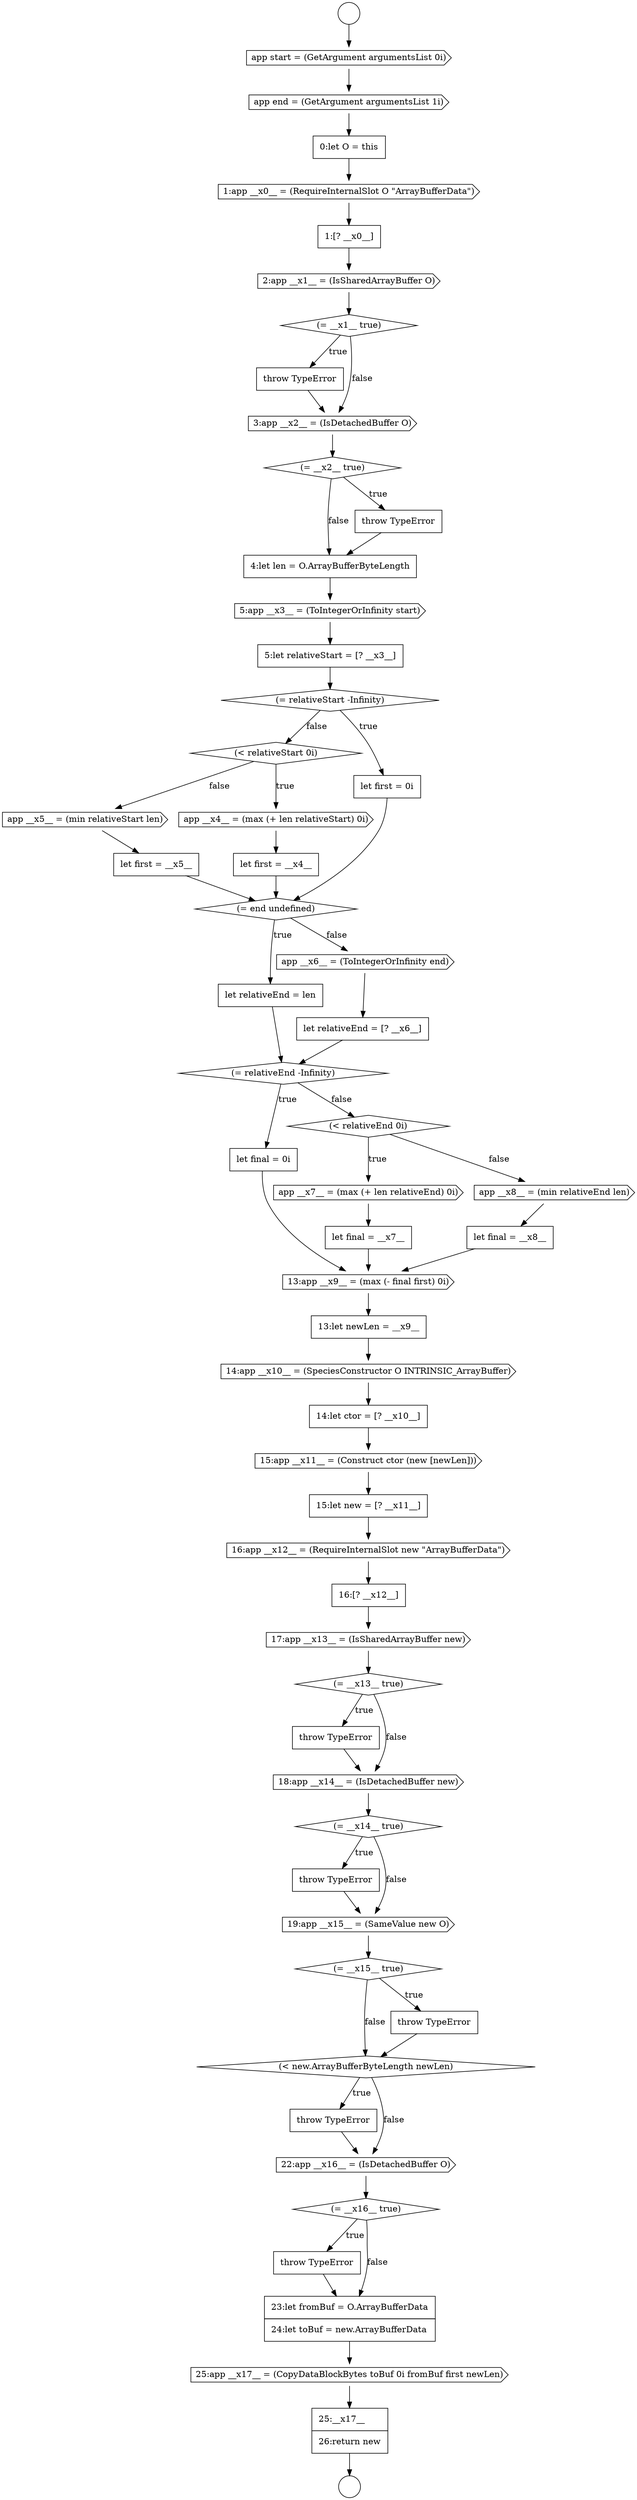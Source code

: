 digraph {
  node17946 [shape=none, margin=0, label=<<font color="black">
    <table border="0" cellborder="1" cellspacing="0" cellpadding="10">
      <tr><td align="left">let final = __x7__</td></tr>
    </table>
  </font>> color="black" fillcolor="white" style=filled]
  node17972 [shape=cds, label=<<font color="black">25:app __x17__ = (CopyDataBlockBytes toBuf 0i fromBuf first newLen)</font>> color="black" fillcolor="white" style=filled]
  node17916 [shape=circle label=" " color="black" fillcolor="white" style=filled]
  node17919 [shape=none, margin=0, label=<<font color="black">
    <table border="0" cellborder="1" cellspacing="0" cellpadding="10">
      <tr><td align="left">0:let O = this</td></tr>
    </table>
  </font>> color="black" fillcolor="white" style=filled]
  node17958 [shape=diamond, label=<<font color="black">(= __x13__ true)</font>> color="black" fillcolor="white" style=filled]
  node17967 [shape=none, margin=0, label=<<font color="black">
    <table border="0" cellborder="1" cellspacing="0" cellpadding="10">
      <tr><td align="left">throw TypeError</td></tr>
    </table>
  </font>> color="black" fillcolor="white" style=filled]
  node17957 [shape=cds, label=<<font color="black">17:app __x13__ = (IsSharedArrayBuffer new)</font>> color="black" fillcolor="white" style=filled]
  node17948 [shape=none, margin=0, label=<<font color="black">
    <table border="0" cellborder="1" cellspacing="0" cellpadding="10">
      <tr><td align="left">let final = __x8__</td></tr>
    </table>
  </font>> color="black" fillcolor="white" style=filled]
  node17970 [shape=none, margin=0, label=<<font color="black">
    <table border="0" cellborder="1" cellspacing="0" cellpadding="10">
      <tr><td align="left">throw TypeError</td></tr>
    </table>
  </font>> color="black" fillcolor="white" style=filled]
  node17956 [shape=none, margin=0, label=<<font color="black">
    <table border="0" cellborder="1" cellspacing="0" cellpadding="10">
      <tr><td align="left">16:[? __x12__]</td></tr>
    </table>
  </font>> color="black" fillcolor="white" style=filled]
  node17959 [shape=none, margin=0, label=<<font color="black">
    <table border="0" cellborder="1" cellspacing="0" cellpadding="10">
      <tr><td align="left">throw TypeError</td></tr>
    </table>
  </font>> color="black" fillcolor="white" style=filled]
  node17950 [shape=none, margin=0, label=<<font color="black">
    <table border="0" cellborder="1" cellspacing="0" cellpadding="10">
      <tr><td align="left">13:let newLen = __x9__</td></tr>
    </table>
  </font>> color="black" fillcolor="white" style=filled]
  node17920 [shape=cds, label=<<font color="black">1:app __x0__ = (RequireInternalSlot O &quot;ArrayBufferData&quot;)</font>> color="black" fillcolor="white" style=filled]
  node17969 [shape=diamond, label=<<font color="black">(= __x16__ true)</font>> color="black" fillcolor="white" style=filled]
  node17929 [shape=cds, label=<<font color="black">5:app __x3__ = (ToIntegerOrInfinity start)</font>> color="black" fillcolor="white" style=filled]
  node17924 [shape=none, margin=0, label=<<font color="black">
    <table border="0" cellborder="1" cellspacing="0" cellpadding="10">
      <tr><td align="left">throw TypeError</td></tr>
    </table>
  </font>> color="black" fillcolor="white" style=filled]
  node17925 [shape=cds, label=<<font color="black">3:app __x2__ = (IsDetachedBuffer O)</font>> color="black" fillcolor="white" style=filled]
  node17928 [shape=none, margin=0, label=<<font color="black">
    <table border="0" cellborder="1" cellspacing="0" cellpadding="10">
      <tr><td align="left">4:let len = O.ArrayBufferByteLength</td></tr>
    </table>
  </font>> color="black" fillcolor="white" style=filled]
  node17955 [shape=cds, label=<<font color="black">16:app __x12__ = (RequireInternalSlot new &quot;ArrayBufferData&quot;)</font>> color="black" fillcolor="white" style=filled]
  node17962 [shape=none, margin=0, label=<<font color="black">
    <table border="0" cellborder="1" cellspacing="0" cellpadding="10">
      <tr><td align="left">throw TypeError</td></tr>
    </table>
  </font>> color="black" fillcolor="white" style=filled]
  node17923 [shape=diamond, label=<<font color="black">(= __x1__ true)</font>> color="black" fillcolor="white" style=filled]
  node17966 [shape=diamond, label=<<font color="black">(&lt; new.ArrayBufferByteLength newLen)</font>> color="black" fillcolor="white" style=filled]
  node17933 [shape=diamond, label=<<font color="black">(&lt; relativeStart 0i)</font>> color="black" fillcolor="white" style=filled]
  node17938 [shape=diamond, label=<<font color="black">(= end undefined)</font>> color="black" fillcolor="white" style=filled]
  node17936 [shape=cds, label=<<font color="black">app __x5__ = (min relativeStart len)</font>> color="black" fillcolor="white" style=filled]
  node17945 [shape=cds, label=<<font color="black">app __x7__ = (max (+ len relativeEnd) 0i)</font>> color="black" fillcolor="white" style=filled]
  node17939 [shape=none, margin=0, label=<<font color="black">
    <table border="0" cellborder="1" cellspacing="0" cellpadding="10">
      <tr><td align="left">let relativeEnd = len</td></tr>
    </table>
  </font>> color="black" fillcolor="white" style=filled]
  node17942 [shape=diamond, label=<<font color="black">(= relativeEnd -Infinity)</font>> color="black" fillcolor="white" style=filled]
  node17963 [shape=cds, label=<<font color="black">19:app __x15__ = (SameValue new O)</font>> color="black" fillcolor="white" style=filled]
  node17915 [shape=circle label=" " color="black" fillcolor="white" style=filled]
  node17932 [shape=none, margin=0, label=<<font color="black">
    <table border="0" cellborder="1" cellspacing="0" cellpadding="10">
      <tr><td align="left">let first = 0i</td></tr>
    </table>
  </font>> color="black" fillcolor="white" style=filled]
  node17949 [shape=cds, label=<<font color="black">13:app __x9__ = (max (- final first) 0i)</font>> color="black" fillcolor="white" style=filled]
  node17931 [shape=diamond, label=<<font color="black">(= relativeStart -Infinity)</font>> color="black" fillcolor="white" style=filled]
  node17964 [shape=diamond, label=<<font color="black">(= __x15__ true)</font>> color="black" fillcolor="white" style=filled]
  node17952 [shape=none, margin=0, label=<<font color="black">
    <table border="0" cellborder="1" cellspacing="0" cellpadding="10">
      <tr><td align="left">14:let ctor = [? __x10__]</td></tr>
    </table>
  </font>> color="black" fillcolor="white" style=filled]
  node17918 [shape=cds, label=<<font color="black">app end = (GetArgument argumentsList 1i)</font>> color="black" fillcolor="white" style=filled]
  node17971 [shape=none, margin=0, label=<<font color="black">
    <table border="0" cellborder="1" cellspacing="0" cellpadding="10">
      <tr><td align="left">23:let fromBuf = O.ArrayBufferData</td></tr>
      <tr><td align="left">24:let toBuf = new.ArrayBufferData</td></tr>
    </table>
  </font>> color="black" fillcolor="white" style=filled]
  node17935 [shape=none, margin=0, label=<<font color="black">
    <table border="0" cellborder="1" cellspacing="0" cellpadding="10">
      <tr><td align="left">let first = __x4__</td></tr>
    </table>
  </font>> color="black" fillcolor="white" style=filled]
  node17926 [shape=diamond, label=<<font color="black">(= __x2__ true)</font>> color="black" fillcolor="white" style=filled]
  node17921 [shape=none, margin=0, label=<<font color="black">
    <table border="0" cellborder="1" cellspacing="0" cellpadding="10">
      <tr><td align="left">1:[? __x0__]</td></tr>
    </table>
  </font>> color="black" fillcolor="white" style=filled]
  node17940 [shape=cds, label=<<font color="black">app __x6__ = (ToIntegerOrInfinity end)</font>> color="black" fillcolor="white" style=filled]
  node17953 [shape=cds, label=<<font color="black">15:app __x11__ = (Construct ctor (new [newLen]))</font>> color="black" fillcolor="white" style=filled]
  node17968 [shape=cds, label=<<font color="black">22:app __x16__ = (IsDetachedBuffer O)</font>> color="black" fillcolor="white" style=filled]
  node17943 [shape=none, margin=0, label=<<font color="black">
    <table border="0" cellborder="1" cellspacing="0" cellpadding="10">
      <tr><td align="left">let final = 0i</td></tr>
    </table>
  </font>> color="black" fillcolor="white" style=filled]
  node17934 [shape=cds, label=<<font color="black">app __x4__ = (max (+ len relativeStart) 0i)</font>> color="black" fillcolor="white" style=filled]
  node17947 [shape=cds, label=<<font color="black">app __x8__ = (min relativeEnd len)</font>> color="black" fillcolor="white" style=filled]
  node17930 [shape=none, margin=0, label=<<font color="black">
    <table border="0" cellborder="1" cellspacing="0" cellpadding="10">
      <tr><td align="left">5:let relativeStart = [? __x3__]</td></tr>
    </table>
  </font>> color="black" fillcolor="white" style=filled]
  node17960 [shape=cds, label=<<font color="black">18:app __x14__ = (IsDetachedBuffer new)</font>> color="black" fillcolor="white" style=filled]
  node17951 [shape=cds, label=<<font color="black">14:app __x10__ = (SpeciesConstructor O INTRINSIC_ArrayBuffer)</font>> color="black" fillcolor="white" style=filled]
  node17917 [shape=cds, label=<<font color="black">app start = (GetArgument argumentsList 0i)</font>> color="black" fillcolor="white" style=filled]
  node17973 [shape=none, margin=0, label=<<font color="black">
    <table border="0" cellborder="1" cellspacing="0" cellpadding="10">
      <tr><td align="left">25:__x17__</td></tr>
      <tr><td align="left">26:return new</td></tr>
    </table>
  </font>> color="black" fillcolor="white" style=filled]
  node17941 [shape=none, margin=0, label=<<font color="black">
    <table border="0" cellborder="1" cellspacing="0" cellpadding="10">
      <tr><td align="left">let relativeEnd = [? __x6__]</td></tr>
    </table>
  </font>> color="black" fillcolor="white" style=filled]
  node17961 [shape=diamond, label=<<font color="black">(= __x14__ true)</font>> color="black" fillcolor="white" style=filled]
  node17937 [shape=none, margin=0, label=<<font color="black">
    <table border="0" cellborder="1" cellspacing="0" cellpadding="10">
      <tr><td align="left">let first = __x5__</td></tr>
    </table>
  </font>> color="black" fillcolor="white" style=filled]
  node17944 [shape=diamond, label=<<font color="black">(&lt; relativeEnd 0i)</font>> color="black" fillcolor="white" style=filled]
  node17927 [shape=none, margin=0, label=<<font color="black">
    <table border="0" cellborder="1" cellspacing="0" cellpadding="10">
      <tr><td align="left">throw TypeError</td></tr>
    </table>
  </font>> color="black" fillcolor="white" style=filled]
  node17954 [shape=none, margin=0, label=<<font color="black">
    <table border="0" cellborder="1" cellspacing="0" cellpadding="10">
      <tr><td align="left">15:let new = [? __x11__]</td></tr>
    </table>
  </font>> color="black" fillcolor="white" style=filled]
  node17922 [shape=cds, label=<<font color="black">2:app __x1__ = (IsSharedArrayBuffer O)</font>> color="black" fillcolor="white" style=filled]
  node17965 [shape=none, margin=0, label=<<font color="black">
    <table border="0" cellborder="1" cellspacing="0" cellpadding="10">
      <tr><td align="left">throw TypeError</td></tr>
    </table>
  </font>> color="black" fillcolor="white" style=filled]
  node17947 -> node17948 [ color="black"]
  node17969 -> node17970 [label=<<font color="black">true</font>> color="black"]
  node17969 -> node17971 [label=<<font color="black">false</font>> color="black"]
  node17920 -> node17921 [ color="black"]
  node17915 -> node17917 [ color="black"]
  node17953 -> node17954 [ color="black"]
  node17968 -> node17969 [ color="black"]
  node17945 -> node17946 [ color="black"]
  node17918 -> node17919 [ color="black"]
  node17949 -> node17950 [ color="black"]
  node17970 -> node17971 [ color="black"]
  node17965 -> node17966 [ color="black"]
  node17950 -> node17951 [ color="black"]
  node17933 -> node17934 [label=<<font color="black">true</font>> color="black"]
  node17933 -> node17936 [label=<<font color="black">false</font>> color="black"]
  node17943 -> node17949 [ color="black"]
  node17930 -> node17931 [ color="black"]
  node17938 -> node17939 [label=<<font color="black">true</font>> color="black"]
  node17938 -> node17940 [label=<<font color="black">false</font>> color="black"]
  node17963 -> node17964 [ color="black"]
  node17958 -> node17959 [label=<<font color="black">true</font>> color="black"]
  node17958 -> node17960 [label=<<font color="black">false</font>> color="black"]
  node17932 -> node17938 [ color="black"]
  node17946 -> node17949 [ color="black"]
  node17959 -> node17960 [ color="black"]
  node17941 -> node17942 [ color="black"]
  node17967 -> node17968 [ color="black"]
  node17944 -> node17945 [label=<<font color="black">true</font>> color="black"]
  node17944 -> node17947 [label=<<font color="black">false</font>> color="black"]
  node17972 -> node17973 [ color="black"]
  node17948 -> node17949 [ color="black"]
  node17928 -> node17929 [ color="black"]
  node17934 -> node17935 [ color="black"]
  node17931 -> node17932 [label=<<font color="black">true</font>> color="black"]
  node17931 -> node17933 [label=<<font color="black">false</font>> color="black"]
  node17951 -> node17952 [ color="black"]
  node17922 -> node17923 [ color="black"]
  node17925 -> node17926 [ color="black"]
  node17935 -> node17938 [ color="black"]
  node17923 -> node17924 [label=<<font color="black">true</font>> color="black"]
  node17923 -> node17925 [label=<<font color="black">false</font>> color="black"]
  node17927 -> node17928 [ color="black"]
  node17921 -> node17922 [ color="black"]
  node17960 -> node17961 [ color="black"]
  node17942 -> node17943 [label=<<font color="black">true</font>> color="black"]
  node17942 -> node17944 [label=<<font color="black">false</font>> color="black"]
  node17936 -> node17937 [ color="black"]
  node17926 -> node17927 [label=<<font color="black">true</font>> color="black"]
  node17926 -> node17928 [label=<<font color="black">false</font>> color="black"]
  node17955 -> node17956 [ color="black"]
  node17966 -> node17967 [label=<<font color="black">true</font>> color="black"]
  node17966 -> node17968 [label=<<font color="black">false</font>> color="black"]
  node17917 -> node17918 [ color="black"]
  node17940 -> node17941 [ color="black"]
  node17924 -> node17925 [ color="black"]
  node17937 -> node17938 [ color="black"]
  node17919 -> node17920 [ color="black"]
  node17971 -> node17972 [ color="black"]
  node17952 -> node17953 [ color="black"]
  node17961 -> node17962 [label=<<font color="black">true</font>> color="black"]
  node17961 -> node17963 [label=<<font color="black">false</font>> color="black"]
  node17954 -> node17955 [ color="black"]
  node17973 -> node17916 [ color="black"]
  node17939 -> node17942 [ color="black"]
  node17962 -> node17963 [ color="black"]
  node17956 -> node17957 [ color="black"]
  node17929 -> node17930 [ color="black"]
  node17957 -> node17958 [ color="black"]
  node17964 -> node17965 [label=<<font color="black">true</font>> color="black"]
  node17964 -> node17966 [label=<<font color="black">false</font>> color="black"]
}
